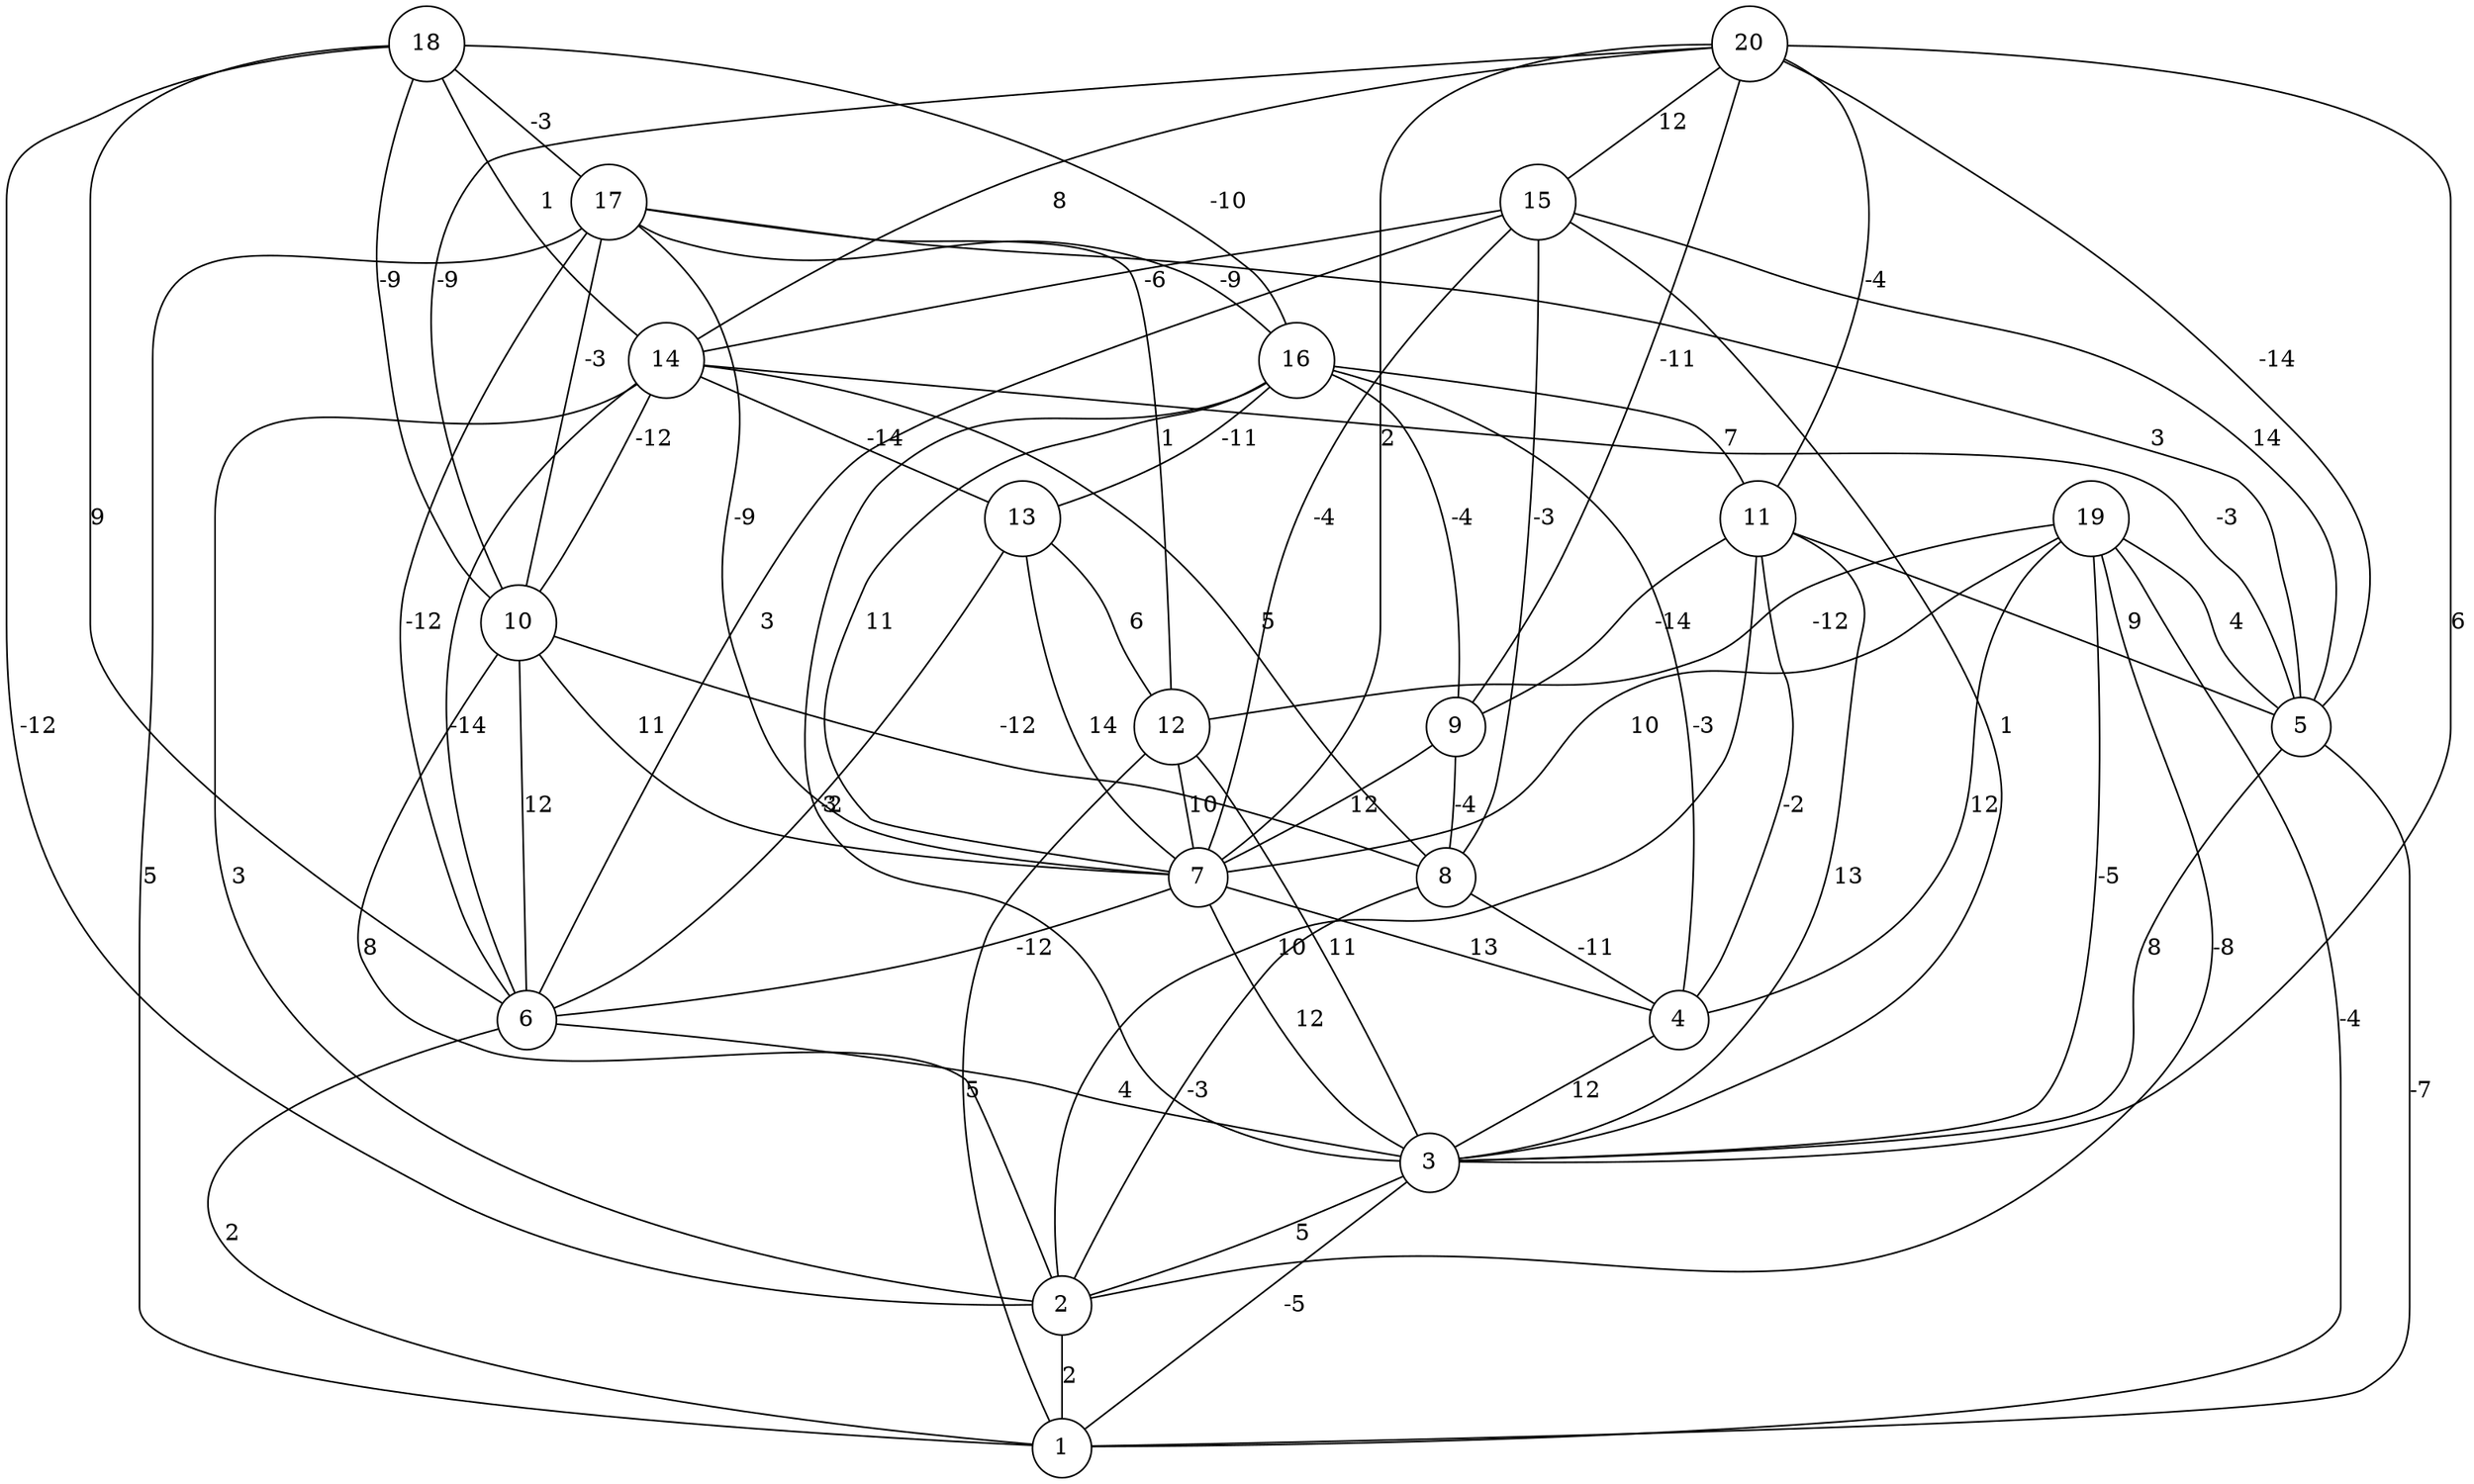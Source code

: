 graph { 
	 fontname="Helvetica,Arial,sans-serif" 
	 node [shape = circle]; 
	 20 -- 3 [label = "6"];
	 20 -- 5 [label = "-14"];
	 20 -- 7 [label = "2"];
	 20 -- 9 [label = "-11"];
	 20 -- 10 [label = "-9"];
	 20 -- 11 [label = "-4"];
	 20 -- 14 [label = "8"];
	 20 -- 15 [label = "12"];
	 19 -- 1 [label = "-4"];
	 19 -- 2 [label = "-8"];
	 19 -- 3 [label = "-5"];
	 19 -- 4 [label = "12"];
	 19 -- 5 [label = "4"];
	 19 -- 7 [label = "10"];
	 19 -- 12 [label = "-12"];
	 18 -- 2 [label = "-12"];
	 18 -- 6 [label = "9"];
	 18 -- 10 [label = "-9"];
	 18 -- 14 [label = "1"];
	 18 -- 16 [label = "-10"];
	 18 -- 17 [label = "-3"];
	 17 -- 1 [label = "5"];
	 17 -- 5 [label = "3"];
	 17 -- 6 [label = "-12"];
	 17 -- 7 [label = "-9"];
	 17 -- 10 [label = "-3"];
	 17 -- 12 [label = "1"];
	 17 -- 16 [label = "-9"];
	 16 -- 3 [label = "-2"];
	 16 -- 4 [label = "-3"];
	 16 -- 7 [label = "11"];
	 16 -- 9 [label = "-4"];
	 16 -- 11 [label = "7"];
	 16 -- 13 [label = "-11"];
	 15 -- 3 [label = "1"];
	 15 -- 5 [label = "14"];
	 15 -- 6 [label = "3"];
	 15 -- 7 [label = "-4"];
	 15 -- 8 [label = "-3"];
	 15 -- 14 [label = "-6"];
	 14 -- 2 [label = "3"];
	 14 -- 5 [label = "-3"];
	 14 -- 6 [label = "-14"];
	 14 -- 8 [label = "5"];
	 14 -- 10 [label = "-12"];
	 14 -- 13 [label = "-14"];
	 13 -- 6 [label = "3"];
	 13 -- 7 [label = "14"];
	 13 -- 12 [label = "6"];
	 12 -- 1 [label = "5"];
	 12 -- 3 [label = "11"];
	 12 -- 7 [label = "10"];
	 11 -- 2 [label = "10"];
	 11 -- 3 [label = "13"];
	 11 -- 4 [label = "-2"];
	 11 -- 5 [label = "9"];
	 11 -- 9 [label = "-14"];
	 10 -- 2 [label = "8"];
	 10 -- 6 [label = "12"];
	 10 -- 7 [label = "11"];
	 10 -- 8 [label = "-12"];
	 9 -- 7 [label = "12"];
	 9 -- 8 [label = "-4"];
	 8 -- 2 [label = "-3"];
	 8 -- 4 [label = "-11"];
	 7 -- 3 [label = "12"];
	 7 -- 4 [label = "13"];
	 7 -- 6 [label = "-12"];
	 6 -- 1 [label = "2"];
	 6 -- 3 [label = "4"];
	 5 -- 1 [label = "-7"];
	 5 -- 3 [label = "8"];
	 4 -- 3 [label = "12"];
	 3 -- 1 [label = "-5"];
	 3 -- 2 [label = "5"];
	 2 -- 1 [label = "2"];
	 1;
	 2;
	 3;
	 4;
	 5;
	 6;
	 7;
	 8;
	 9;
	 10;
	 11;
	 12;
	 13;
	 14;
	 15;
	 16;
	 17;
	 18;
	 19;
	 20;
}
